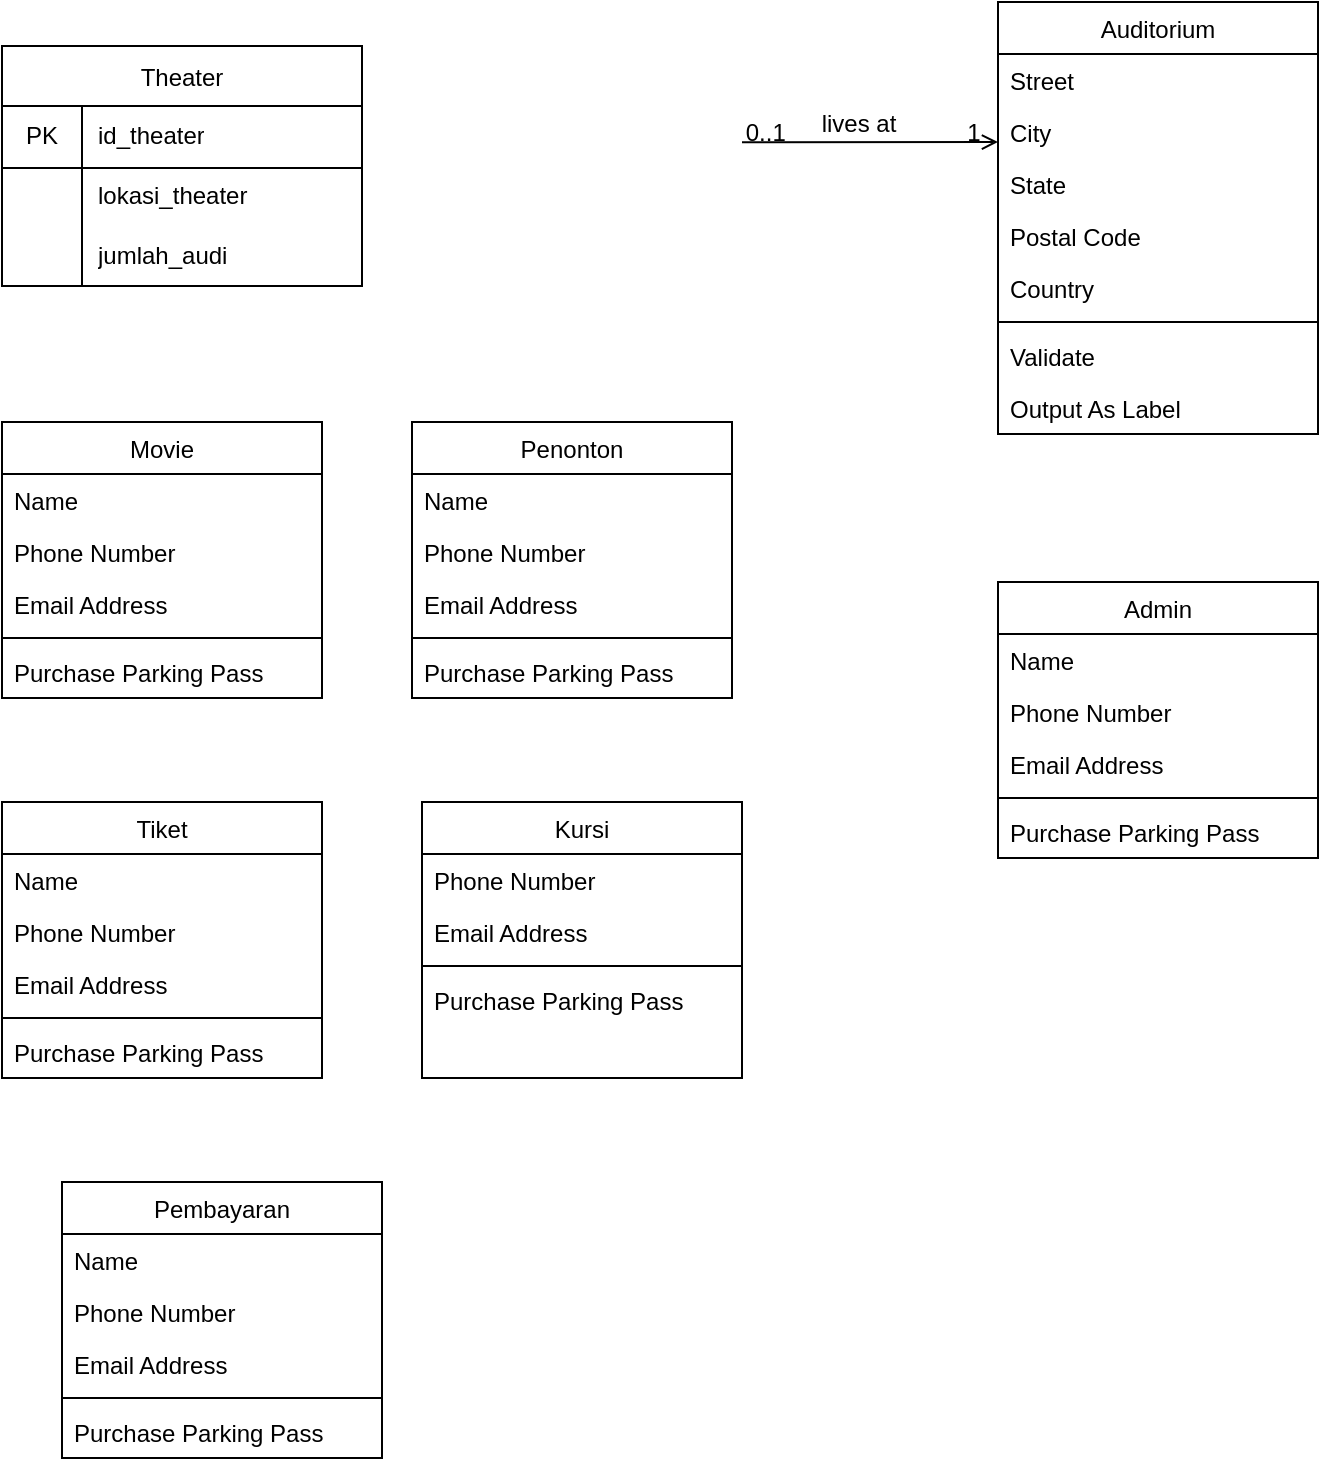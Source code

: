 <mxfile version="22.0.8" type="github">
  <diagram id="C5RBs43oDa-KdzZeNtuy" name="Page-1">
    <mxGraphModel dx="293" dy="153" grid="1" gridSize="10" guides="1" tooltips="1" connect="1" arrows="1" fold="1" page="1" pageScale="1" pageWidth="827" pageHeight="1169" math="0" shadow="0">
      <root>
        <mxCell id="WIyWlLk6GJQsqaUBKTNV-0" />
        <mxCell id="WIyWlLk6GJQsqaUBKTNV-1" parent="WIyWlLk6GJQsqaUBKTNV-0" />
        <mxCell id="zkfFHV4jXpPFQw0GAbJ--17" value="Auditorium" style="swimlane;fontStyle=0;align=center;verticalAlign=top;childLayout=stackLayout;horizontal=1;startSize=26;horizontalStack=0;resizeParent=1;resizeLast=0;collapsible=1;marginBottom=0;rounded=0;shadow=0;strokeWidth=1;" parent="WIyWlLk6GJQsqaUBKTNV-1" vertex="1">
          <mxGeometry x="538" y="40" width="160" height="216" as="geometry">
            <mxRectangle x="550" y="140" width="160" height="26" as="alternateBounds" />
          </mxGeometry>
        </mxCell>
        <mxCell id="zkfFHV4jXpPFQw0GAbJ--18" value="Street" style="text;align=left;verticalAlign=top;spacingLeft=4;spacingRight=4;overflow=hidden;rotatable=0;points=[[0,0.5],[1,0.5]];portConstraint=eastwest;" parent="zkfFHV4jXpPFQw0GAbJ--17" vertex="1">
          <mxGeometry y="26" width="160" height="26" as="geometry" />
        </mxCell>
        <mxCell id="zkfFHV4jXpPFQw0GAbJ--19" value="City" style="text;align=left;verticalAlign=top;spacingLeft=4;spacingRight=4;overflow=hidden;rotatable=0;points=[[0,0.5],[1,0.5]];portConstraint=eastwest;rounded=0;shadow=0;html=0;" parent="zkfFHV4jXpPFQw0GAbJ--17" vertex="1">
          <mxGeometry y="52" width="160" height="26" as="geometry" />
        </mxCell>
        <mxCell id="zkfFHV4jXpPFQw0GAbJ--20" value="State" style="text;align=left;verticalAlign=top;spacingLeft=4;spacingRight=4;overflow=hidden;rotatable=0;points=[[0,0.5],[1,0.5]];portConstraint=eastwest;rounded=0;shadow=0;html=0;" parent="zkfFHV4jXpPFQw0GAbJ--17" vertex="1">
          <mxGeometry y="78" width="160" height="26" as="geometry" />
        </mxCell>
        <mxCell id="zkfFHV4jXpPFQw0GAbJ--21" value="Postal Code" style="text;align=left;verticalAlign=top;spacingLeft=4;spacingRight=4;overflow=hidden;rotatable=0;points=[[0,0.5],[1,0.5]];portConstraint=eastwest;rounded=0;shadow=0;html=0;" parent="zkfFHV4jXpPFQw0GAbJ--17" vertex="1">
          <mxGeometry y="104" width="160" height="26" as="geometry" />
        </mxCell>
        <mxCell id="zkfFHV4jXpPFQw0GAbJ--22" value="Country" style="text;align=left;verticalAlign=top;spacingLeft=4;spacingRight=4;overflow=hidden;rotatable=0;points=[[0,0.5],[1,0.5]];portConstraint=eastwest;rounded=0;shadow=0;html=0;" parent="zkfFHV4jXpPFQw0GAbJ--17" vertex="1">
          <mxGeometry y="130" width="160" height="26" as="geometry" />
        </mxCell>
        <mxCell id="zkfFHV4jXpPFQw0GAbJ--23" value="" style="line;html=1;strokeWidth=1;align=left;verticalAlign=middle;spacingTop=-1;spacingLeft=3;spacingRight=3;rotatable=0;labelPosition=right;points=[];portConstraint=eastwest;" parent="zkfFHV4jXpPFQw0GAbJ--17" vertex="1">
          <mxGeometry y="156" width="160" height="8" as="geometry" />
        </mxCell>
        <mxCell id="zkfFHV4jXpPFQw0GAbJ--24" value="Validate" style="text;align=left;verticalAlign=top;spacingLeft=4;spacingRight=4;overflow=hidden;rotatable=0;points=[[0,0.5],[1,0.5]];portConstraint=eastwest;" parent="zkfFHV4jXpPFQw0GAbJ--17" vertex="1">
          <mxGeometry y="164" width="160" height="26" as="geometry" />
        </mxCell>
        <mxCell id="zkfFHV4jXpPFQw0GAbJ--25" value="Output As Label" style="text;align=left;verticalAlign=top;spacingLeft=4;spacingRight=4;overflow=hidden;rotatable=0;points=[[0,0.5],[1,0.5]];portConstraint=eastwest;" parent="zkfFHV4jXpPFQw0GAbJ--17" vertex="1">
          <mxGeometry y="190" width="160" height="26" as="geometry" />
        </mxCell>
        <mxCell id="zkfFHV4jXpPFQw0GAbJ--26" value="" style="endArrow=open;shadow=0;strokeWidth=1;rounded=0;endFill=1;edgeStyle=elbowEdgeStyle;elbow=vertical;" parent="WIyWlLk6GJQsqaUBKTNV-1" target="zkfFHV4jXpPFQw0GAbJ--17" edge="1">
          <mxGeometry x="0.5" y="41" relative="1" as="geometry">
            <mxPoint x="410" y="110.143" as="sourcePoint" />
            <mxPoint x="570" y="112" as="targetPoint" />
            <mxPoint x="-40" y="32" as="offset" />
          </mxGeometry>
        </mxCell>
        <mxCell id="zkfFHV4jXpPFQw0GAbJ--27" value="0..1" style="resizable=0;align=left;verticalAlign=bottom;labelBackgroundColor=none;fontSize=12;" parent="zkfFHV4jXpPFQw0GAbJ--26" connectable="0" vertex="1">
          <mxGeometry x="-1" relative="1" as="geometry">
            <mxPoint y="4" as="offset" />
          </mxGeometry>
        </mxCell>
        <mxCell id="zkfFHV4jXpPFQw0GAbJ--28" value="1" style="resizable=0;align=right;verticalAlign=bottom;labelBackgroundColor=none;fontSize=12;" parent="zkfFHV4jXpPFQw0GAbJ--26" connectable="0" vertex="1">
          <mxGeometry x="1" relative="1" as="geometry">
            <mxPoint x="-7" y="4" as="offset" />
          </mxGeometry>
        </mxCell>
        <mxCell id="zkfFHV4jXpPFQw0GAbJ--29" value="lives at" style="text;html=1;resizable=0;points=[];;align=center;verticalAlign=middle;labelBackgroundColor=none;rounded=0;shadow=0;strokeWidth=1;fontSize=12;" parent="zkfFHV4jXpPFQw0GAbJ--26" vertex="1" connectable="0">
          <mxGeometry x="0.5" y="49" relative="1" as="geometry">
            <mxPoint x="-38" y="40" as="offset" />
          </mxGeometry>
        </mxCell>
        <mxCell id="fPbW121Hrf58b_9s1VnY-8" value="Kursi" style="swimlane;fontStyle=0;align=center;verticalAlign=top;childLayout=stackLayout;horizontal=1;startSize=26;horizontalStack=0;resizeParent=1;resizeLast=0;collapsible=1;marginBottom=0;rounded=0;shadow=0;strokeWidth=1;" vertex="1" parent="WIyWlLk6GJQsqaUBKTNV-1">
          <mxGeometry x="250" y="440" width="160" height="138" as="geometry">
            <mxRectangle x="230" y="140" width="160" height="26" as="alternateBounds" />
          </mxGeometry>
        </mxCell>
        <mxCell id="fPbW121Hrf58b_9s1VnY-10" value="Phone Number" style="text;align=left;verticalAlign=top;spacingLeft=4;spacingRight=4;overflow=hidden;rotatable=0;points=[[0,0.5],[1,0.5]];portConstraint=eastwest;rounded=0;shadow=0;html=0;" vertex="1" parent="fPbW121Hrf58b_9s1VnY-8">
          <mxGeometry y="26" width="160" height="26" as="geometry" />
        </mxCell>
        <mxCell id="fPbW121Hrf58b_9s1VnY-11" value="Email Address" style="text;align=left;verticalAlign=top;spacingLeft=4;spacingRight=4;overflow=hidden;rotatable=0;points=[[0,0.5],[1,0.5]];portConstraint=eastwest;rounded=0;shadow=0;html=0;" vertex="1" parent="fPbW121Hrf58b_9s1VnY-8">
          <mxGeometry y="52" width="160" height="26" as="geometry" />
        </mxCell>
        <mxCell id="fPbW121Hrf58b_9s1VnY-12" value="" style="line;html=1;strokeWidth=1;align=left;verticalAlign=middle;spacingTop=-1;spacingLeft=3;spacingRight=3;rotatable=0;labelPosition=right;points=[];portConstraint=eastwest;" vertex="1" parent="fPbW121Hrf58b_9s1VnY-8">
          <mxGeometry y="78" width="160" height="8" as="geometry" />
        </mxCell>
        <mxCell id="fPbW121Hrf58b_9s1VnY-13" value="Purchase Parking Pass" style="text;align=left;verticalAlign=top;spacingLeft=4;spacingRight=4;overflow=hidden;rotatable=0;points=[[0,0.5],[1,0.5]];portConstraint=eastwest;" vertex="1" parent="fPbW121Hrf58b_9s1VnY-8">
          <mxGeometry y="86" width="160" height="26" as="geometry" />
        </mxCell>
        <mxCell id="fPbW121Hrf58b_9s1VnY-14" value="Admin" style="swimlane;fontStyle=0;align=center;verticalAlign=top;childLayout=stackLayout;horizontal=1;startSize=26;horizontalStack=0;resizeParent=1;resizeLast=0;collapsible=1;marginBottom=0;rounded=0;shadow=0;strokeWidth=1;" vertex="1" parent="WIyWlLk6GJQsqaUBKTNV-1">
          <mxGeometry x="538" y="330" width="160" height="138" as="geometry">
            <mxRectangle x="230" y="140" width="160" height="26" as="alternateBounds" />
          </mxGeometry>
        </mxCell>
        <mxCell id="fPbW121Hrf58b_9s1VnY-15" value="Name" style="text;align=left;verticalAlign=top;spacingLeft=4;spacingRight=4;overflow=hidden;rotatable=0;points=[[0,0.5],[1,0.5]];portConstraint=eastwest;" vertex="1" parent="fPbW121Hrf58b_9s1VnY-14">
          <mxGeometry y="26" width="160" height="26" as="geometry" />
        </mxCell>
        <mxCell id="fPbW121Hrf58b_9s1VnY-16" value="Phone Number" style="text;align=left;verticalAlign=top;spacingLeft=4;spacingRight=4;overflow=hidden;rotatable=0;points=[[0,0.5],[1,0.5]];portConstraint=eastwest;rounded=0;shadow=0;html=0;" vertex="1" parent="fPbW121Hrf58b_9s1VnY-14">
          <mxGeometry y="52" width="160" height="26" as="geometry" />
        </mxCell>
        <mxCell id="fPbW121Hrf58b_9s1VnY-17" value="Email Address" style="text;align=left;verticalAlign=top;spacingLeft=4;spacingRight=4;overflow=hidden;rotatable=0;points=[[0,0.5],[1,0.5]];portConstraint=eastwest;rounded=0;shadow=0;html=0;" vertex="1" parent="fPbW121Hrf58b_9s1VnY-14">
          <mxGeometry y="78" width="160" height="26" as="geometry" />
        </mxCell>
        <mxCell id="fPbW121Hrf58b_9s1VnY-18" value="" style="line;html=1;strokeWidth=1;align=left;verticalAlign=middle;spacingTop=-1;spacingLeft=3;spacingRight=3;rotatable=0;labelPosition=right;points=[];portConstraint=eastwest;" vertex="1" parent="fPbW121Hrf58b_9s1VnY-14">
          <mxGeometry y="104" width="160" height="8" as="geometry" />
        </mxCell>
        <mxCell id="fPbW121Hrf58b_9s1VnY-19" value="Purchase Parking Pass" style="text;align=left;verticalAlign=top;spacingLeft=4;spacingRight=4;overflow=hidden;rotatable=0;points=[[0,0.5],[1,0.5]];portConstraint=eastwest;" vertex="1" parent="fPbW121Hrf58b_9s1VnY-14">
          <mxGeometry y="112" width="160" height="26" as="geometry" />
        </mxCell>
        <mxCell id="fPbW121Hrf58b_9s1VnY-20" value="Movie" style="swimlane;fontStyle=0;align=center;verticalAlign=top;childLayout=stackLayout;horizontal=1;startSize=26;horizontalStack=0;resizeParent=1;resizeLast=0;collapsible=1;marginBottom=0;rounded=0;shadow=0;strokeWidth=1;" vertex="1" parent="WIyWlLk6GJQsqaUBKTNV-1">
          <mxGeometry x="40" y="250" width="160" height="138" as="geometry">
            <mxRectangle x="230" y="140" width="160" height="26" as="alternateBounds" />
          </mxGeometry>
        </mxCell>
        <mxCell id="fPbW121Hrf58b_9s1VnY-21" value="Name" style="text;align=left;verticalAlign=top;spacingLeft=4;spacingRight=4;overflow=hidden;rotatable=0;points=[[0,0.5],[1,0.5]];portConstraint=eastwest;" vertex="1" parent="fPbW121Hrf58b_9s1VnY-20">
          <mxGeometry y="26" width="160" height="26" as="geometry" />
        </mxCell>
        <mxCell id="fPbW121Hrf58b_9s1VnY-22" value="Phone Number" style="text;align=left;verticalAlign=top;spacingLeft=4;spacingRight=4;overflow=hidden;rotatable=0;points=[[0,0.5],[1,0.5]];portConstraint=eastwest;rounded=0;shadow=0;html=0;" vertex="1" parent="fPbW121Hrf58b_9s1VnY-20">
          <mxGeometry y="52" width="160" height="26" as="geometry" />
        </mxCell>
        <mxCell id="fPbW121Hrf58b_9s1VnY-23" value="Email Address" style="text;align=left;verticalAlign=top;spacingLeft=4;spacingRight=4;overflow=hidden;rotatable=0;points=[[0,0.5],[1,0.5]];portConstraint=eastwest;rounded=0;shadow=0;html=0;" vertex="1" parent="fPbW121Hrf58b_9s1VnY-20">
          <mxGeometry y="78" width="160" height="26" as="geometry" />
        </mxCell>
        <mxCell id="fPbW121Hrf58b_9s1VnY-24" value="" style="line;html=1;strokeWidth=1;align=left;verticalAlign=middle;spacingTop=-1;spacingLeft=3;spacingRight=3;rotatable=0;labelPosition=right;points=[];portConstraint=eastwest;" vertex="1" parent="fPbW121Hrf58b_9s1VnY-20">
          <mxGeometry y="104" width="160" height="8" as="geometry" />
        </mxCell>
        <mxCell id="fPbW121Hrf58b_9s1VnY-25" value="Purchase Parking Pass" style="text;align=left;verticalAlign=top;spacingLeft=4;spacingRight=4;overflow=hidden;rotatable=0;points=[[0,0.5],[1,0.5]];portConstraint=eastwest;" vertex="1" parent="fPbW121Hrf58b_9s1VnY-20">
          <mxGeometry y="112" width="160" height="26" as="geometry" />
        </mxCell>
        <mxCell id="fPbW121Hrf58b_9s1VnY-26" value="Penonton" style="swimlane;fontStyle=0;align=center;verticalAlign=top;childLayout=stackLayout;horizontal=1;startSize=26;horizontalStack=0;resizeParent=1;resizeLast=0;collapsible=1;marginBottom=0;rounded=0;shadow=0;strokeWidth=1;" vertex="1" parent="WIyWlLk6GJQsqaUBKTNV-1">
          <mxGeometry x="245" y="250" width="160" height="138" as="geometry">
            <mxRectangle x="230" y="140" width="160" height="26" as="alternateBounds" />
          </mxGeometry>
        </mxCell>
        <mxCell id="fPbW121Hrf58b_9s1VnY-27" value="Name" style="text;align=left;verticalAlign=top;spacingLeft=4;spacingRight=4;overflow=hidden;rotatable=0;points=[[0,0.5],[1,0.5]];portConstraint=eastwest;" vertex="1" parent="fPbW121Hrf58b_9s1VnY-26">
          <mxGeometry y="26" width="160" height="26" as="geometry" />
        </mxCell>
        <mxCell id="fPbW121Hrf58b_9s1VnY-28" value="Phone Number" style="text;align=left;verticalAlign=top;spacingLeft=4;spacingRight=4;overflow=hidden;rotatable=0;points=[[0,0.5],[1,0.5]];portConstraint=eastwest;rounded=0;shadow=0;html=0;" vertex="1" parent="fPbW121Hrf58b_9s1VnY-26">
          <mxGeometry y="52" width="160" height="26" as="geometry" />
        </mxCell>
        <mxCell id="fPbW121Hrf58b_9s1VnY-29" value="Email Address" style="text;align=left;verticalAlign=top;spacingLeft=4;spacingRight=4;overflow=hidden;rotatable=0;points=[[0,0.5],[1,0.5]];portConstraint=eastwest;rounded=0;shadow=0;html=0;" vertex="1" parent="fPbW121Hrf58b_9s1VnY-26">
          <mxGeometry y="78" width="160" height="26" as="geometry" />
        </mxCell>
        <mxCell id="fPbW121Hrf58b_9s1VnY-30" value="" style="line;html=1;strokeWidth=1;align=left;verticalAlign=middle;spacingTop=-1;spacingLeft=3;spacingRight=3;rotatable=0;labelPosition=right;points=[];portConstraint=eastwest;" vertex="1" parent="fPbW121Hrf58b_9s1VnY-26">
          <mxGeometry y="104" width="160" height="8" as="geometry" />
        </mxCell>
        <mxCell id="fPbW121Hrf58b_9s1VnY-31" value="Purchase Parking Pass" style="text;align=left;verticalAlign=top;spacingLeft=4;spacingRight=4;overflow=hidden;rotatable=0;points=[[0,0.5],[1,0.5]];portConstraint=eastwest;" vertex="1" parent="fPbW121Hrf58b_9s1VnY-26">
          <mxGeometry y="112" width="160" height="26" as="geometry" />
        </mxCell>
        <mxCell id="fPbW121Hrf58b_9s1VnY-32" value="Tiket" style="swimlane;fontStyle=0;align=center;verticalAlign=top;childLayout=stackLayout;horizontal=1;startSize=26;horizontalStack=0;resizeParent=1;resizeLast=0;collapsible=1;marginBottom=0;rounded=0;shadow=0;strokeWidth=1;" vertex="1" parent="WIyWlLk6GJQsqaUBKTNV-1">
          <mxGeometry x="40" y="440" width="160" height="138" as="geometry">
            <mxRectangle x="230" y="140" width="160" height="26" as="alternateBounds" />
          </mxGeometry>
        </mxCell>
        <mxCell id="fPbW121Hrf58b_9s1VnY-33" value="Name" style="text;align=left;verticalAlign=top;spacingLeft=4;spacingRight=4;overflow=hidden;rotatable=0;points=[[0,0.5],[1,0.5]];portConstraint=eastwest;" vertex="1" parent="fPbW121Hrf58b_9s1VnY-32">
          <mxGeometry y="26" width="160" height="26" as="geometry" />
        </mxCell>
        <mxCell id="fPbW121Hrf58b_9s1VnY-34" value="Phone Number" style="text;align=left;verticalAlign=top;spacingLeft=4;spacingRight=4;overflow=hidden;rotatable=0;points=[[0,0.5],[1,0.5]];portConstraint=eastwest;rounded=0;shadow=0;html=0;" vertex="1" parent="fPbW121Hrf58b_9s1VnY-32">
          <mxGeometry y="52" width="160" height="26" as="geometry" />
        </mxCell>
        <mxCell id="fPbW121Hrf58b_9s1VnY-35" value="Email Address" style="text;align=left;verticalAlign=top;spacingLeft=4;spacingRight=4;overflow=hidden;rotatable=0;points=[[0,0.5],[1,0.5]];portConstraint=eastwest;rounded=0;shadow=0;html=0;" vertex="1" parent="fPbW121Hrf58b_9s1VnY-32">
          <mxGeometry y="78" width="160" height="26" as="geometry" />
        </mxCell>
        <mxCell id="fPbW121Hrf58b_9s1VnY-36" value="" style="line;html=1;strokeWidth=1;align=left;verticalAlign=middle;spacingTop=-1;spacingLeft=3;spacingRight=3;rotatable=0;labelPosition=right;points=[];portConstraint=eastwest;" vertex="1" parent="fPbW121Hrf58b_9s1VnY-32">
          <mxGeometry y="104" width="160" height="8" as="geometry" />
        </mxCell>
        <mxCell id="fPbW121Hrf58b_9s1VnY-37" value="Purchase Parking Pass" style="text;align=left;verticalAlign=top;spacingLeft=4;spacingRight=4;overflow=hidden;rotatable=0;points=[[0,0.5],[1,0.5]];portConstraint=eastwest;" vertex="1" parent="fPbW121Hrf58b_9s1VnY-32">
          <mxGeometry y="112" width="160" height="26" as="geometry" />
        </mxCell>
        <mxCell id="fPbW121Hrf58b_9s1VnY-38" value="Pembayaran" style="swimlane;fontStyle=0;align=center;verticalAlign=top;childLayout=stackLayout;horizontal=1;startSize=26;horizontalStack=0;resizeParent=1;resizeLast=0;collapsible=1;marginBottom=0;rounded=0;shadow=0;strokeWidth=1;" vertex="1" parent="WIyWlLk6GJQsqaUBKTNV-1">
          <mxGeometry x="70" y="630" width="160" height="138" as="geometry">
            <mxRectangle x="230" y="140" width="160" height="26" as="alternateBounds" />
          </mxGeometry>
        </mxCell>
        <mxCell id="fPbW121Hrf58b_9s1VnY-39" value="Name" style="text;align=left;verticalAlign=top;spacingLeft=4;spacingRight=4;overflow=hidden;rotatable=0;points=[[0,0.5],[1,0.5]];portConstraint=eastwest;" vertex="1" parent="fPbW121Hrf58b_9s1VnY-38">
          <mxGeometry y="26" width="160" height="26" as="geometry" />
        </mxCell>
        <mxCell id="fPbW121Hrf58b_9s1VnY-40" value="Phone Number" style="text;align=left;verticalAlign=top;spacingLeft=4;spacingRight=4;overflow=hidden;rotatable=0;points=[[0,0.5],[1,0.5]];portConstraint=eastwest;rounded=0;shadow=0;html=0;" vertex="1" parent="fPbW121Hrf58b_9s1VnY-38">
          <mxGeometry y="52" width="160" height="26" as="geometry" />
        </mxCell>
        <mxCell id="fPbW121Hrf58b_9s1VnY-41" value="Email Address" style="text;align=left;verticalAlign=top;spacingLeft=4;spacingRight=4;overflow=hidden;rotatable=0;points=[[0,0.5],[1,0.5]];portConstraint=eastwest;rounded=0;shadow=0;html=0;" vertex="1" parent="fPbW121Hrf58b_9s1VnY-38">
          <mxGeometry y="78" width="160" height="26" as="geometry" />
        </mxCell>
        <mxCell id="fPbW121Hrf58b_9s1VnY-42" value="" style="line;html=1;strokeWidth=1;align=left;verticalAlign=middle;spacingTop=-1;spacingLeft=3;spacingRight=3;rotatable=0;labelPosition=right;points=[];portConstraint=eastwest;" vertex="1" parent="fPbW121Hrf58b_9s1VnY-38">
          <mxGeometry y="104" width="160" height="8" as="geometry" />
        </mxCell>
        <mxCell id="fPbW121Hrf58b_9s1VnY-43" value="Purchase Parking Pass" style="text;align=left;verticalAlign=top;spacingLeft=4;spacingRight=4;overflow=hidden;rotatable=0;points=[[0,0.5],[1,0.5]];portConstraint=eastwest;" vertex="1" parent="fPbW121Hrf58b_9s1VnY-38">
          <mxGeometry y="112" width="160" height="26" as="geometry" />
        </mxCell>
        <mxCell id="fPbW121Hrf58b_9s1VnY-61" value="" style="group" vertex="1" connectable="0" parent="WIyWlLk6GJQsqaUBKTNV-1">
          <mxGeometry x="40" y="62" width="180" height="120" as="geometry" />
        </mxCell>
        <mxCell id="fPbW121Hrf58b_9s1VnY-47" value="Theater" style="shape=table;startSize=30;container=1;collapsible=0;childLayout=tableLayout;fixedRows=1;rowLines=0;fontStyle=0;strokeColor=default;fontSize=12;" vertex="1" parent="fPbW121Hrf58b_9s1VnY-61">
          <mxGeometry width="180" height="120" as="geometry" />
        </mxCell>
        <mxCell id="fPbW121Hrf58b_9s1VnY-48" value="" style="shape=tableRow;horizontal=0;startSize=0;swimlaneHead=0;swimlaneBody=0;top=0;left=0;bottom=0;right=0;collapsible=0;dropTarget=0;fillColor=none;points=[[0,0.5],[1,0.5]];portConstraint=eastwest;strokeColor=inherit;fontSize=16;" vertex="1" parent="fPbW121Hrf58b_9s1VnY-47">
          <mxGeometry y="30" width="180" height="30" as="geometry" />
        </mxCell>
        <mxCell id="fPbW121Hrf58b_9s1VnY-49" value="PK" style="shape=partialRectangle;html=1;whiteSpace=wrap;connectable=0;fillColor=none;top=0;left=0;bottom=0;right=0;overflow=hidden;pointerEvents=1;strokeColor=inherit;fontSize=12;" vertex="1" parent="fPbW121Hrf58b_9s1VnY-48">
          <mxGeometry width="40" height="30" as="geometry">
            <mxRectangle width="40" height="30" as="alternateBounds" />
          </mxGeometry>
        </mxCell>
        <mxCell id="fPbW121Hrf58b_9s1VnY-50" value="" style="shape=partialRectangle;html=1;whiteSpace=wrap;connectable=0;fillColor=none;top=0;left=0;bottom=0;right=0;align=left;spacingLeft=6;overflow=hidden;strokeColor=inherit;fontSize=12;" vertex="1" parent="fPbW121Hrf58b_9s1VnY-48">
          <mxGeometry x="40" width="140" height="30" as="geometry">
            <mxRectangle width="140" height="30" as="alternateBounds" />
          </mxGeometry>
        </mxCell>
        <mxCell id="fPbW121Hrf58b_9s1VnY-51" value="" style="shape=tableRow;horizontal=0;startSize=0;swimlaneHead=0;swimlaneBody=0;top=0;left=0;bottom=0;right=0;collapsible=0;dropTarget=0;fillColor=none;points=[[0,0.5],[1,0.5]];portConstraint=eastwest;strokeColor=inherit;fontSize=16;" vertex="1" parent="fPbW121Hrf58b_9s1VnY-47">
          <mxGeometry y="60" width="180" height="30" as="geometry" />
        </mxCell>
        <mxCell id="fPbW121Hrf58b_9s1VnY-52" value="" style="shape=partialRectangle;html=1;whiteSpace=wrap;connectable=0;fillColor=none;top=0;left=0;bottom=0;right=0;overflow=hidden;strokeColor=inherit;fontSize=12;" vertex="1" parent="fPbW121Hrf58b_9s1VnY-51">
          <mxGeometry width="40" height="30" as="geometry">
            <mxRectangle width="40" height="30" as="alternateBounds" />
          </mxGeometry>
        </mxCell>
        <mxCell id="fPbW121Hrf58b_9s1VnY-53" value="lokasi_theater" style="shape=partialRectangle;html=1;whiteSpace=wrap;connectable=0;fillColor=none;top=0;left=0;bottom=0;right=0;align=left;spacingLeft=6;overflow=hidden;strokeColor=inherit;fontSize=12;" vertex="1" parent="fPbW121Hrf58b_9s1VnY-51">
          <mxGeometry x="40" width="140" height="30" as="geometry">
            <mxRectangle width="140" height="30" as="alternateBounds" />
          </mxGeometry>
        </mxCell>
        <mxCell id="fPbW121Hrf58b_9s1VnY-54" value="" style="shape=tableRow;horizontal=0;startSize=0;swimlaneHead=0;swimlaneBody=0;top=0;left=0;bottom=0;right=0;collapsible=0;dropTarget=0;fillColor=none;points=[[0,0.5],[1,0.5]];portConstraint=eastwest;strokeColor=inherit;fontSize=16;" vertex="1" parent="fPbW121Hrf58b_9s1VnY-47">
          <mxGeometry y="90" width="180" height="30" as="geometry" />
        </mxCell>
        <mxCell id="fPbW121Hrf58b_9s1VnY-55" value="" style="shape=partialRectangle;html=1;whiteSpace=wrap;connectable=0;fillColor=none;top=0;left=0;bottom=0;right=0;overflow=hidden;strokeColor=inherit;fontSize=12;" vertex="1" parent="fPbW121Hrf58b_9s1VnY-54">
          <mxGeometry width="40" height="30" as="geometry">
            <mxRectangle width="40" height="30" as="alternateBounds" />
          </mxGeometry>
        </mxCell>
        <mxCell id="fPbW121Hrf58b_9s1VnY-56" value="jumlah_audi" style="shape=partialRectangle;html=1;whiteSpace=wrap;connectable=0;fillColor=none;top=0;left=0;bottom=0;right=0;align=left;spacingLeft=6;overflow=hidden;strokeColor=inherit;fontSize=12;" vertex="1" parent="fPbW121Hrf58b_9s1VnY-54">
          <mxGeometry x="40" width="140" height="30" as="geometry">
            <mxRectangle width="140" height="30" as="alternateBounds" />
          </mxGeometry>
        </mxCell>
        <mxCell id="fPbW121Hrf58b_9s1VnY-59" value="" style="line;html=1;strokeWidth=1;align=left;verticalAlign=middle;spacingTop=-1;spacingLeft=3;spacingRight=3;rotatable=0;labelPosition=right;points=[];portConstraint=eastwest;" vertex="1" parent="fPbW121Hrf58b_9s1VnY-61">
          <mxGeometry y="57" width="180" height="8" as="geometry" />
        </mxCell>
        <mxCell id="fPbW121Hrf58b_9s1VnY-62" value="id_theater" style="shape=partialRectangle;html=1;whiteSpace=wrap;connectable=0;fillColor=none;top=0;left=0;bottom=0;right=0;align=left;spacingLeft=6;overflow=hidden;strokeColor=inherit;fontSize=12;" vertex="1" parent="fPbW121Hrf58b_9s1VnY-61">
          <mxGeometry x="40" y="30" width="140" height="30" as="geometry">
            <mxRectangle width="140" height="30" as="alternateBounds" />
          </mxGeometry>
        </mxCell>
      </root>
    </mxGraphModel>
  </diagram>
</mxfile>
